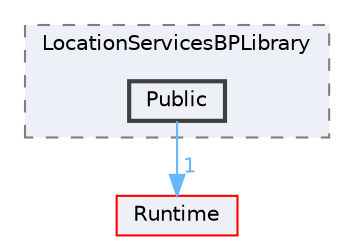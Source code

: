 digraph "Public"
{
 // INTERACTIVE_SVG=YES
 // LATEX_PDF_SIZE
  bgcolor="transparent";
  edge [fontname=Helvetica,fontsize=10,labelfontname=Helvetica,labelfontsize=10];
  node [fontname=Helvetica,fontsize=10,shape=box,height=0.2,width=0.4];
  compound=true
  subgraph clusterdir_b81b82bc2a5576b8b1d574a55f66091f {
    graph [ bgcolor="#edf0f7", pencolor="grey50", label="LocationServicesBPLibrary", fontname=Helvetica,fontsize=10 style="filled,dashed", URL="dir_b81b82bc2a5576b8b1d574a55f66091f.html",tooltip=""]
  dir_e4f99355a488e28628f6b5570975f6b2 [label="Public", fillcolor="#edf0f7", color="grey25", style="filled,bold", URL="dir_e4f99355a488e28628f6b5570975f6b2.html",tooltip=""];
  }
  dir_7536b172fbd480bfd146a1b1acd6856b [label="Runtime", fillcolor="#edf0f7", color="red", style="filled", URL="dir_7536b172fbd480bfd146a1b1acd6856b.html",tooltip=""];
  dir_e4f99355a488e28628f6b5570975f6b2->dir_7536b172fbd480bfd146a1b1acd6856b [headlabel="1", labeldistance=1.5 headhref="dir_000872_000984.html" href="dir_000872_000984.html" color="steelblue1" fontcolor="steelblue1"];
}

